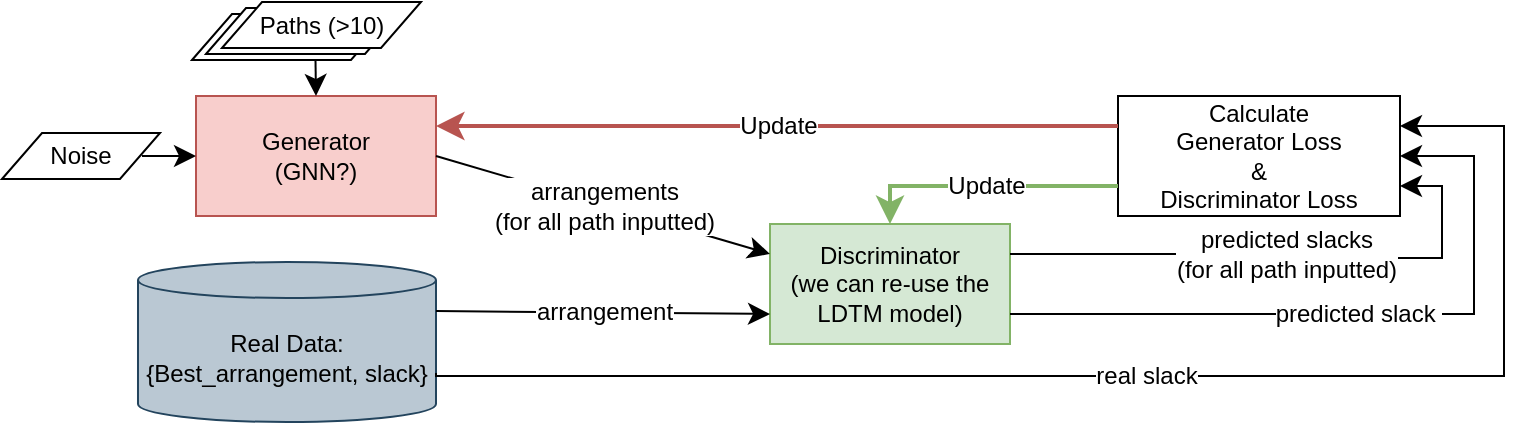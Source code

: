 <mxfile version="24.4.0" type="github">
  <diagram name="Page-1" id="ymLmdRIbzBYODP3hA8Bi">
    <mxGraphModel dx="1157" dy="971" grid="0" gridSize="10" guides="1" tooltips="1" connect="1" arrows="1" fold="1" page="0" pageScale="1" pageWidth="850" pageHeight="1100" math="0" shadow="0">
      <root>
        <mxCell id="0" />
        <mxCell id="1" parent="0" />
        <mxCell id="lxLlIVYKr5coCof-v2dZ-1" value="Real Data:&lt;div&gt;{Best_arrangement, slack}&lt;/div&gt;" style="shape=cylinder3;whiteSpace=wrap;html=1;boundedLbl=1;backgroundOutline=1;size=9.0;fillColor=#bac8d3;strokeColor=#23445d;" vertex="1" parent="1">
          <mxGeometry x="-35" y="147" width="149" height="80" as="geometry" />
        </mxCell>
        <mxCell id="lxLlIVYKr5coCof-v2dZ-4" value="Generator&lt;div&gt;(GNN?)&lt;/div&gt;" style="rounded=0;whiteSpace=wrap;html=1;fillColor=#f8cecc;strokeColor=#b85450;" vertex="1" parent="1">
          <mxGeometry x="-6" y="64" width="120" height="60" as="geometry" />
        </mxCell>
        <mxCell id="lxLlIVYKr5coCof-v2dZ-15" style="edgeStyle=none;curved=1;rounded=0;orthogonalLoop=1;jettySize=auto;html=1;exitX=1;exitY=0.5;exitDx=0;exitDy=0;exitPerimeter=0;entryX=0;entryY=0.5;entryDx=0;entryDy=0;fontSize=12;startSize=8;endSize=8;" edge="1" parent="1" target="lxLlIVYKr5coCof-v2dZ-4">
          <mxGeometry relative="1" as="geometry">
            <mxPoint x="-33" y="94" as="sourcePoint" />
          </mxGeometry>
        </mxCell>
        <mxCell id="lxLlIVYKr5coCof-v2dZ-17" style="edgeStyle=none;curved=1;rounded=0;orthogonalLoop=1;jettySize=auto;html=1;exitX=0.25;exitY=1;exitDx=0;exitDy=0;exitPerimeter=0;entryX=0.5;entryY=0;entryDx=0;entryDy=0;fontSize=12;startSize=8;endSize=8;" edge="1" parent="1" target="lxLlIVYKr5coCof-v2dZ-4">
          <mxGeometry relative="1" as="geometry">
            <mxPoint x="53.75" y="46" as="sourcePoint" />
          </mxGeometry>
        </mxCell>
        <mxCell id="lxLlIVYKr5coCof-v2dZ-18" value="Discriminator&lt;div&gt;(we can re-use the LDTM model)&lt;/div&gt;" style="rounded=0;whiteSpace=wrap;html=1;fillColor=#d5e8d4;strokeColor=#82b366;" vertex="1" parent="1">
          <mxGeometry x="281" y="128" width="120" height="60" as="geometry" />
        </mxCell>
        <mxCell id="lxLlIVYKr5coCof-v2dZ-23" value="Paths (&amp;gt;10)" style="shape=parallelogram;perimeter=parallelogramPerimeter;whiteSpace=wrap;html=1;fixedSize=1;" vertex="1" parent="1">
          <mxGeometry x="-8" y="23" width="99.5" height="23" as="geometry" />
        </mxCell>
        <mxCell id="lxLlIVYKr5coCof-v2dZ-26" value="Noise" style="shape=parallelogram;perimeter=parallelogramPerimeter;whiteSpace=wrap;html=1;fixedSize=1;" vertex="1" parent="1">
          <mxGeometry x="-103" y="82.5" width="79" height="23" as="geometry" />
        </mxCell>
        <mxCell id="lxLlIVYKr5coCof-v2dZ-27" value="" style="endArrow=classic;html=1;rounded=0;fontSize=12;startSize=8;endSize=8;curved=1;exitX=1;exitY=0;exitDx=0;exitDy=24.5;exitPerimeter=0;entryX=0;entryY=0.75;entryDx=0;entryDy=0;" edge="1" parent="1" source="lxLlIVYKr5coCof-v2dZ-1" target="lxLlIVYKr5coCof-v2dZ-18">
          <mxGeometry relative="1" as="geometry">
            <mxPoint x="293" y="200" as="sourcePoint" />
            <mxPoint x="393" y="200" as="targetPoint" />
          </mxGeometry>
        </mxCell>
        <mxCell id="lxLlIVYKr5coCof-v2dZ-28" value="arrangement" style="edgeLabel;resizable=0;html=1;fontSize=12;;align=center;verticalAlign=middle;" connectable="0" vertex="1" parent="lxLlIVYKr5coCof-v2dZ-27">
          <mxGeometry relative="1" as="geometry" />
        </mxCell>
        <mxCell id="lxLlIVYKr5coCof-v2dZ-29" value="" style="endArrow=classic;html=1;rounded=0;fontSize=12;startSize=8;endSize=8;curved=1;exitX=1;exitY=0.5;exitDx=0;exitDy=0;entryX=0;entryY=0.25;entryDx=0;entryDy=0;" edge="1" parent="1" source="lxLlIVYKr5coCof-v2dZ-4" target="lxLlIVYKr5coCof-v2dZ-18">
          <mxGeometry relative="1" as="geometry">
            <mxPoint x="94" y="224" as="sourcePoint" />
            <mxPoint x="226" y="179" as="targetPoint" />
          </mxGeometry>
        </mxCell>
        <mxCell id="lxLlIVYKr5coCof-v2dZ-30" value="arrangements&lt;div&gt;(for all path inputted)&lt;/div&gt;" style="edgeLabel;resizable=0;html=1;fontSize=12;;align=center;verticalAlign=middle;" connectable="0" vertex="1" parent="lxLlIVYKr5coCof-v2dZ-29">
          <mxGeometry relative="1" as="geometry" />
        </mxCell>
        <mxCell id="lxLlIVYKr5coCof-v2dZ-31" value="" style="endArrow=classic;html=1;rounded=0;fontSize=12;startSize=8;endSize=8;edgeStyle=orthogonalEdgeStyle;entryX=1;entryY=0.25;entryDx=0;entryDy=0;exitX=1;exitY=0;exitDx=0;exitDy=55.5;exitPerimeter=0;" edge="1" parent="1" source="lxLlIVYKr5coCof-v2dZ-1" target="lxLlIVYKr5coCof-v2dZ-38">
          <mxGeometry relative="1" as="geometry">
            <mxPoint x="120" y="235" as="sourcePoint" />
            <mxPoint x="631" y="391" as="targetPoint" />
            <Array as="points">
              <mxPoint x="648" y="204" />
              <mxPoint x="648" y="79" />
            </Array>
          </mxGeometry>
        </mxCell>
        <mxCell id="lxLlIVYKr5coCof-v2dZ-32" value="real slack" style="edgeLabel;resizable=0;html=1;fontSize=12;;align=center;verticalAlign=middle;" connectable="0" vertex="1" parent="lxLlIVYKr5coCof-v2dZ-31">
          <mxGeometry relative="1" as="geometry" />
        </mxCell>
        <mxCell id="lxLlIVYKr5coCof-v2dZ-33" value="" style="endArrow=classic;html=1;rounded=0;fontSize=12;startSize=8;endSize=8;exitX=1;exitY=0.25;exitDx=0;exitDy=0;edgeStyle=orthogonalEdgeStyle;entryX=1;entryY=0.75;entryDx=0;entryDy=0;" edge="1" parent="1" source="lxLlIVYKr5coCof-v2dZ-18" target="lxLlIVYKr5coCof-v2dZ-38">
          <mxGeometry relative="1" as="geometry">
            <mxPoint x="124" y="104" as="sourcePoint" />
            <mxPoint x="583" y="113" as="targetPoint" />
            <Array as="points">
              <mxPoint x="551" y="143" />
              <mxPoint x="551" y="145" />
              <mxPoint x="617" y="145" />
              <mxPoint x="617" y="109" />
            </Array>
          </mxGeometry>
        </mxCell>
        <mxCell id="lxLlIVYKr5coCof-v2dZ-34" value="predicted slacks&lt;br&gt;&lt;div&gt;(for all path inputted)&lt;/div&gt;" style="edgeLabel;resizable=0;html=1;fontSize=12;;align=center;verticalAlign=middle;" connectable="0" vertex="1" parent="lxLlIVYKr5coCof-v2dZ-33">
          <mxGeometry relative="1" as="geometry" />
        </mxCell>
        <mxCell id="lxLlIVYKr5coCof-v2dZ-35" value="" style="endArrow=classic;html=1;rounded=0;fontSize=12;startSize=8;endSize=8;exitX=1;exitY=0.75;exitDx=0;exitDy=0;edgeStyle=orthogonalEdgeStyle;entryX=1;entryY=0.5;entryDx=0;entryDy=0;" edge="1" parent="1" source="lxLlIVYKr5coCof-v2dZ-18" target="lxLlIVYKr5coCof-v2dZ-38">
          <mxGeometry relative="1" as="geometry">
            <mxPoint x="411" y="153" as="sourcePoint" />
            <mxPoint x="672" y="304" as="targetPoint" />
            <Array as="points">
              <mxPoint x="633" y="173" />
              <mxPoint x="633" y="94" />
            </Array>
          </mxGeometry>
        </mxCell>
        <mxCell id="lxLlIVYKr5coCof-v2dZ-36" value="predicted slack&amp;nbsp;" style="edgeLabel;resizable=0;html=1;fontSize=12;;align=center;verticalAlign=middle;" connectable="0" vertex="1" parent="lxLlIVYKr5coCof-v2dZ-35">
          <mxGeometry relative="1" as="geometry" />
        </mxCell>
        <mxCell id="lxLlIVYKr5coCof-v2dZ-38" value="Calculate&lt;div&gt;Generator Loss&lt;/div&gt;&lt;div&gt;&amp;amp;&lt;/div&gt;&lt;div&gt;Discriminator Loss&lt;/div&gt;" style="rounded=0;whiteSpace=wrap;html=1;" vertex="1" parent="1">
          <mxGeometry x="455" y="64" width="141" height="60" as="geometry" />
        </mxCell>
        <mxCell id="lxLlIVYKr5coCof-v2dZ-48" value="" style="endArrow=classic;html=1;rounded=0;fontSize=12;startSize=8;endSize=8;entryX=0.5;entryY=0;entryDx=0;entryDy=0;edgeStyle=orthogonalEdgeStyle;fillColor=#d5e8d4;strokeColor=#82b366;gradientColor=#97d077;strokeWidth=2;exitX=0;exitY=0.75;exitDx=0;exitDy=0;" edge="1" parent="1" source="lxLlIVYKr5coCof-v2dZ-38" target="lxLlIVYKr5coCof-v2dZ-18">
          <mxGeometry relative="1" as="geometry">
            <mxPoint x="427" y="225" as="sourcePoint" />
            <mxPoint x="680" y="200" as="targetPoint" />
          </mxGeometry>
        </mxCell>
        <mxCell id="lxLlIVYKr5coCof-v2dZ-49" value="Update" style="edgeLabel;resizable=0;html=1;fontSize=12;;align=center;verticalAlign=middle;" connectable="0" vertex="1" parent="lxLlIVYKr5coCof-v2dZ-48">
          <mxGeometry relative="1" as="geometry" />
        </mxCell>
        <mxCell id="lxLlIVYKr5coCof-v2dZ-52" value="" style="endArrow=classic;html=1;rounded=0;fontSize=12;startSize=8;endSize=8;curved=1;entryX=1;entryY=0.25;entryDx=0;entryDy=0;fillColor=#f8cecc;strokeColor=#b85450;gradientColor=#ea6b66;strokeWidth=2;exitX=0;exitY=0.25;exitDx=0;exitDy=0;" edge="1" parent="1" source="lxLlIVYKr5coCof-v2dZ-38" target="lxLlIVYKr5coCof-v2dZ-4">
          <mxGeometry relative="1" as="geometry">
            <mxPoint x="367" y="68" as="sourcePoint" />
            <mxPoint x="562" y="200" as="targetPoint" />
          </mxGeometry>
        </mxCell>
        <mxCell id="lxLlIVYKr5coCof-v2dZ-53" value="Update" style="edgeLabel;resizable=0;html=1;fontSize=12;;align=center;verticalAlign=middle;" connectable="0" vertex="1" parent="lxLlIVYKr5coCof-v2dZ-52">
          <mxGeometry relative="1" as="geometry" />
        </mxCell>
        <mxCell id="lxLlIVYKr5coCof-v2dZ-54" value="Paths (&amp;gt;10)" style="shape=parallelogram;perimeter=parallelogramPerimeter;whiteSpace=wrap;html=1;fixedSize=1;" vertex="1" parent="1">
          <mxGeometry x="-1" y="20" width="99.5" height="23" as="geometry" />
        </mxCell>
        <mxCell id="lxLlIVYKr5coCof-v2dZ-55" value="Paths (&amp;gt;10)" style="shape=parallelogram;perimeter=parallelogramPerimeter;whiteSpace=wrap;html=1;fixedSize=1;" vertex="1" parent="1">
          <mxGeometry x="7" y="17" width="99.5" height="23" as="geometry" />
        </mxCell>
      </root>
    </mxGraphModel>
  </diagram>
</mxfile>
